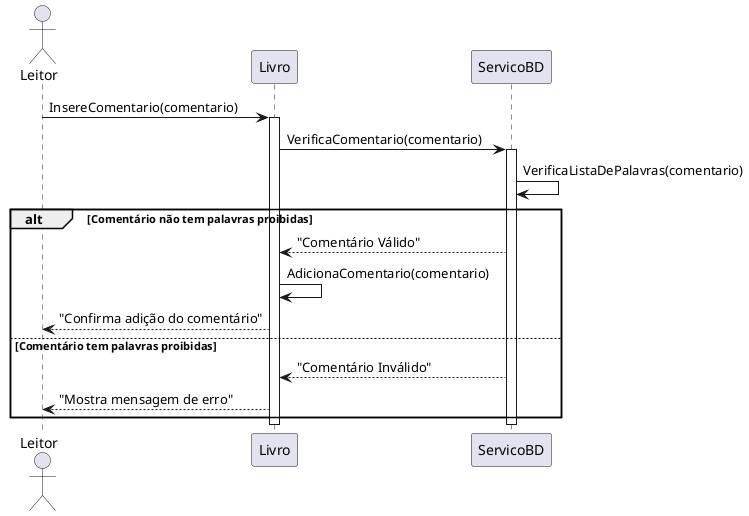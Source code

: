 @startuml
actor Leitor as U
participant "Livro" as S
participant "ServicoBD" as BD

U -> S: InsereComentario(comentario) 
activate S
S -> BD: VerificaComentario(comentario)
activate BD
BD -> BD: VerificaListaDePalavras(comentario)
alt Comentário não tem palavras proibidas
    BD --> S: "Comentário Válido"
    S -> S: AdicionaComentario(comentario)
    S --> U: "Confirma adição do comentário"
else Comentário tem palavras proibidas
    BD --> S: "Comentário Inválido"
    S --> U: "Mostra mensagem de erro"
end
deactivate BD
deactivate S
@enduml